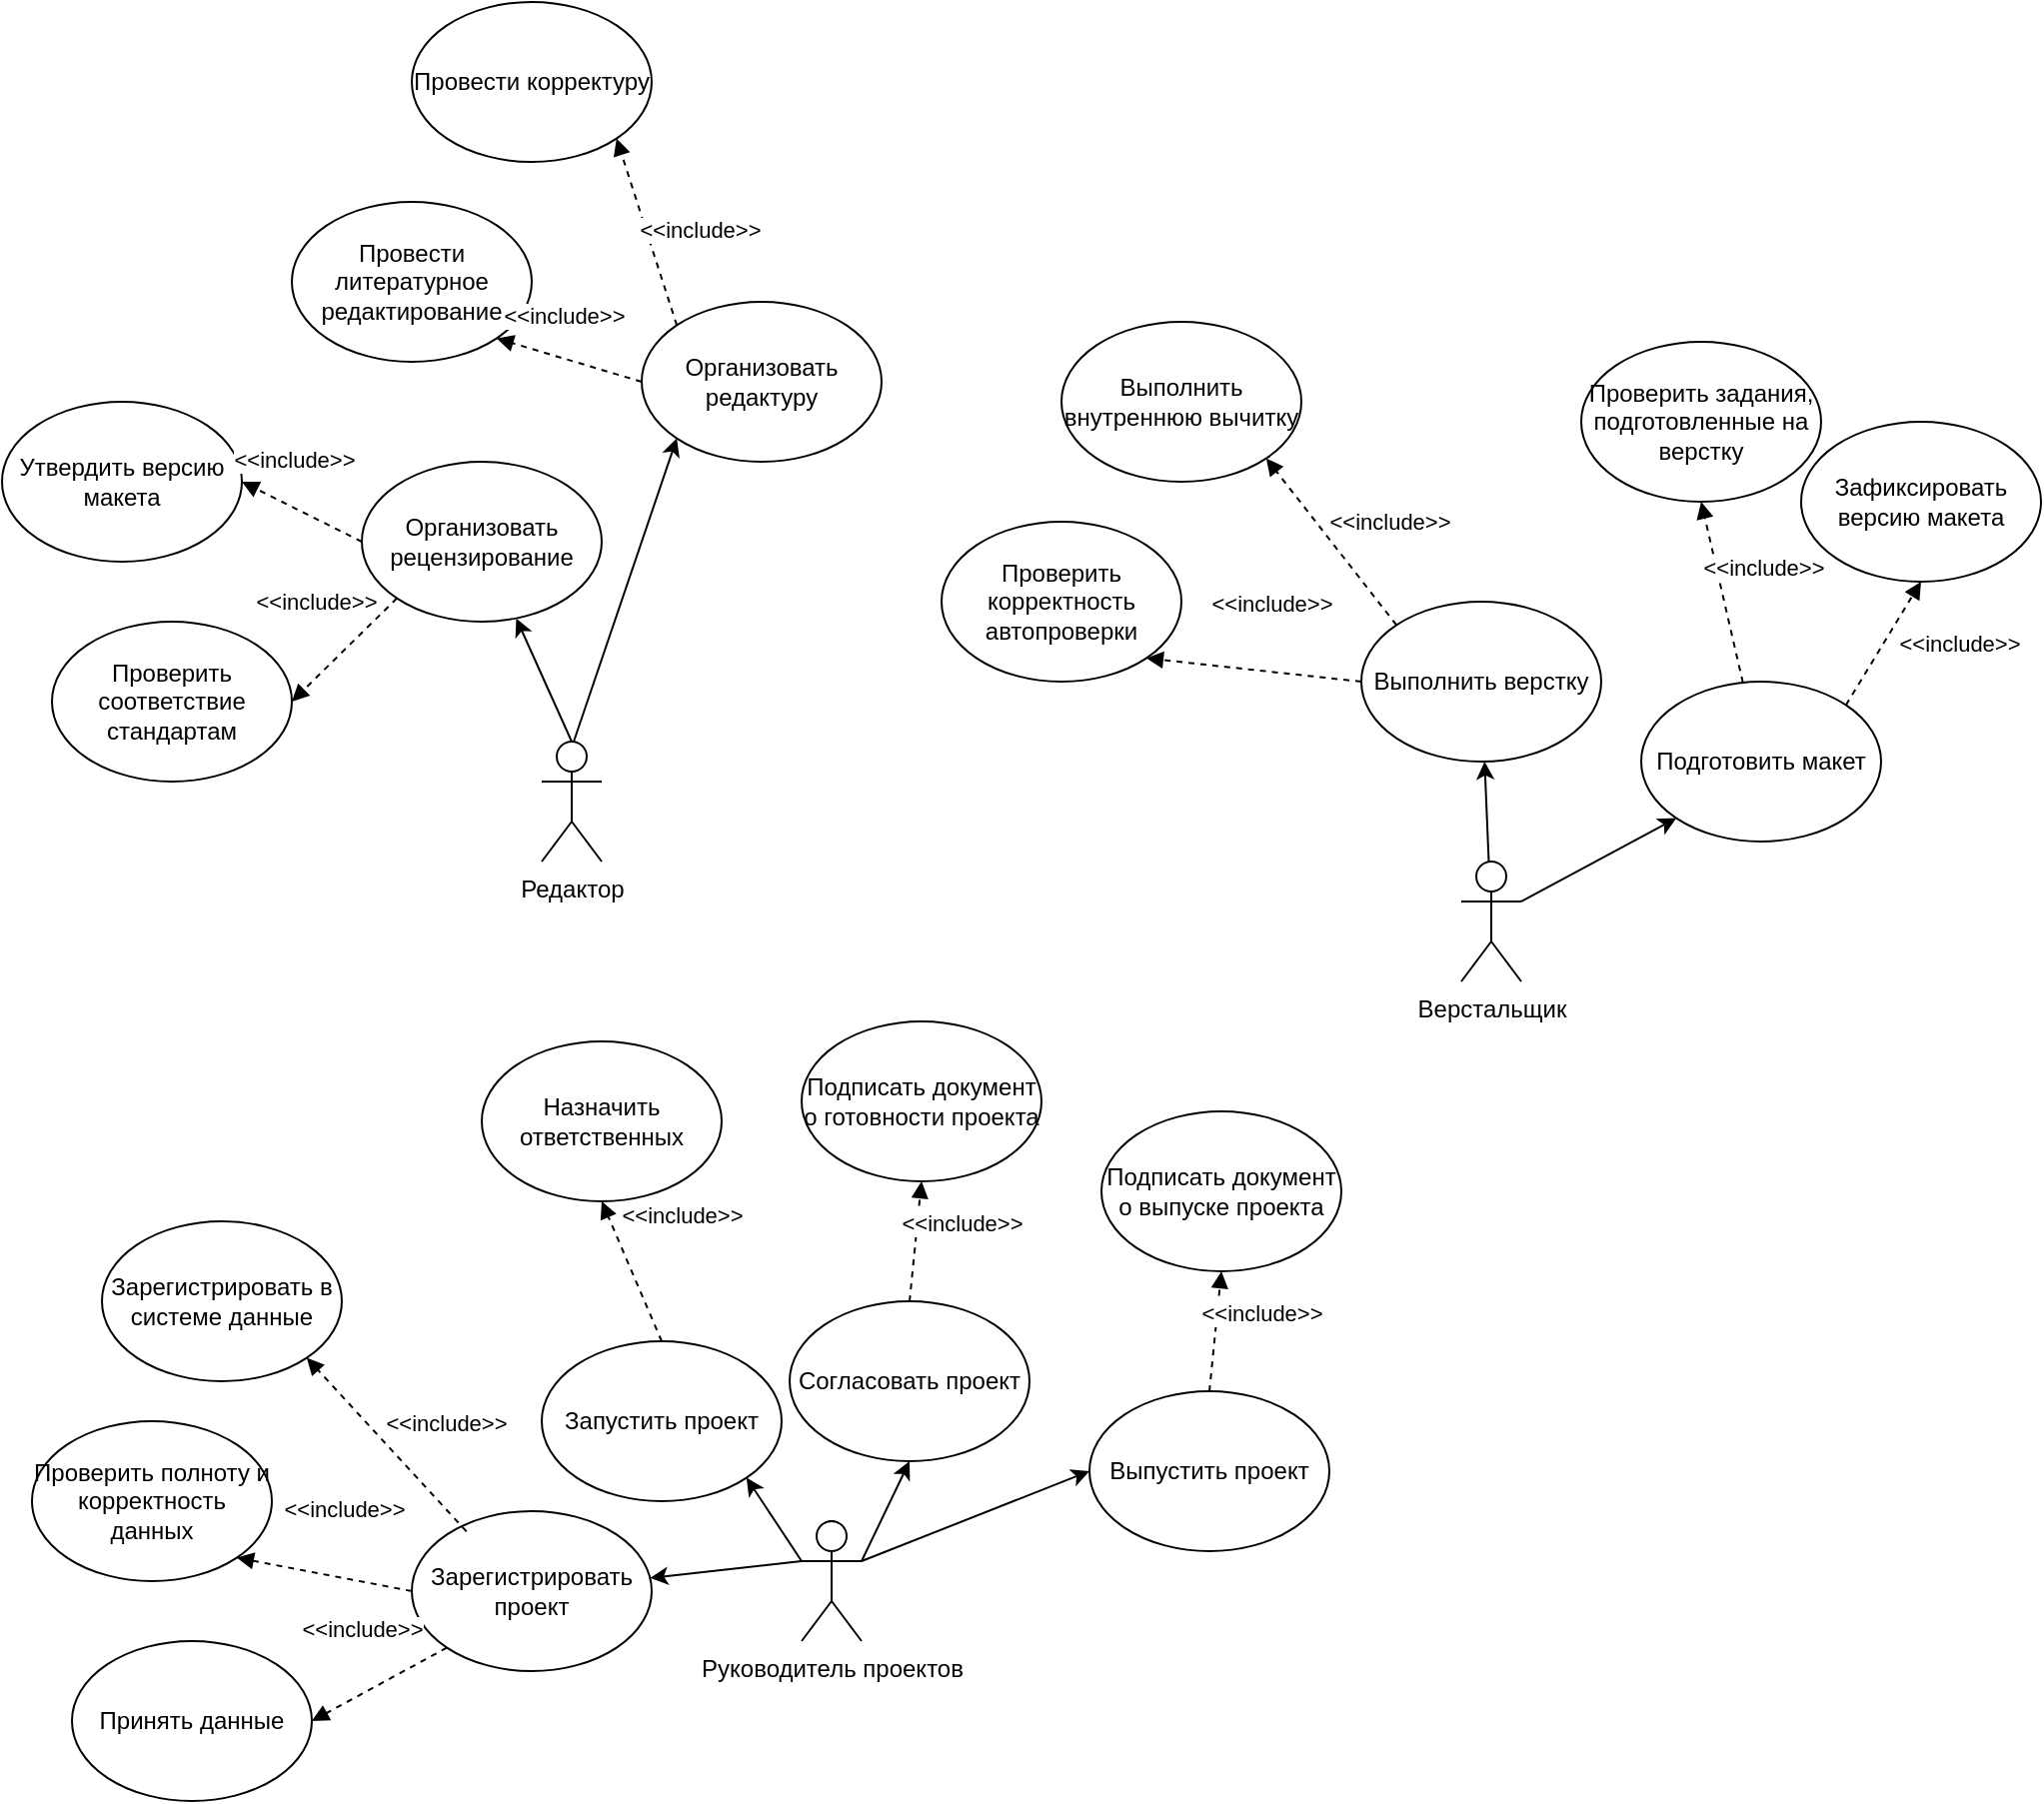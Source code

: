 <mxfile version="28.2.7">
  <diagram name="Страница — 1" id="bEXq31MA50mlBmq4X1hF">
    <mxGraphModel dx="1489" dy="2126" grid="1" gridSize="10" guides="1" tooltips="1" connect="1" arrows="1" fold="1" page="1" pageScale="1" pageWidth="827" pageHeight="1169" math="0" shadow="0">
      <root>
        <mxCell id="0" />
        <mxCell id="1" parent="0" />
        <mxCell id="_rOi5QwThFD7gU0Cutfc-1" value="Редактор" style="shape=umlActor;verticalLabelPosition=bottom;verticalAlign=top;html=1;outlineConnect=0;" vertex="1" parent="1">
          <mxGeometry x="290" y="340" width="30" height="60" as="geometry" />
        </mxCell>
        <mxCell id="_rOi5QwThFD7gU0Cutfc-16" style="rounded=0;orthogonalLoop=1;jettySize=auto;html=1;" edge="1" parent="1" source="_rOi5QwThFD7gU0Cutfc-2" target="_rOi5QwThFD7gU0Cutfc-12">
          <mxGeometry relative="1" as="geometry" />
        </mxCell>
        <mxCell id="_rOi5QwThFD7gU0Cutfc-2" value="Верстальщик" style="shape=umlActor;verticalLabelPosition=bottom;verticalAlign=top;html=1;outlineConnect=0;" vertex="1" parent="1">
          <mxGeometry x="750" y="400" width="30" height="60" as="geometry" />
        </mxCell>
        <mxCell id="_rOi5QwThFD7gU0Cutfc-17" style="rounded=0;orthogonalLoop=1;jettySize=auto;html=1;exitX=1;exitY=0.333;exitDx=0;exitDy=0;exitPerimeter=0;entryX=0.5;entryY=1;entryDx=0;entryDy=0;" edge="1" parent="1" source="_rOi5QwThFD7gU0Cutfc-3" target="_rOi5QwThFD7gU0Cutfc-10">
          <mxGeometry relative="1" as="geometry" />
        </mxCell>
        <mxCell id="_rOi5QwThFD7gU0Cutfc-18" style="rounded=0;orthogonalLoop=1;jettySize=auto;html=1;exitX=0;exitY=0.333;exitDx=0;exitDy=0;exitPerimeter=0;" edge="1" parent="1" source="_rOi5QwThFD7gU0Cutfc-3" target="_rOi5QwThFD7gU0Cutfc-8">
          <mxGeometry relative="1" as="geometry" />
        </mxCell>
        <mxCell id="_rOi5QwThFD7gU0Cutfc-3" value="Руководитель проектов" style="shape=umlActor;verticalLabelPosition=bottom;verticalAlign=top;html=1;outlineConnect=0;" vertex="1" parent="1">
          <mxGeometry x="420" y="730" width="30" height="60" as="geometry" />
        </mxCell>
        <mxCell id="_rOi5QwThFD7gU0Cutfc-8" value="Зарегистрировать проект" style="ellipse;whiteSpace=wrap;html=1;" vertex="1" parent="1">
          <mxGeometry x="225" y="725" width="120" height="80" as="geometry" />
        </mxCell>
        <mxCell id="_rOi5QwThFD7gU0Cutfc-10" value="Согласовать проект" style="ellipse;whiteSpace=wrap;html=1;" vertex="1" parent="1">
          <mxGeometry x="414" y="620" width="120" height="80" as="geometry" />
        </mxCell>
        <mxCell id="_rOi5QwThFD7gU0Cutfc-12" value="Выполнить верстку" style="ellipse;whiteSpace=wrap;html=1;" vertex="1" parent="1">
          <mxGeometry x="700" y="270" width="120" height="80" as="geometry" />
        </mxCell>
        <mxCell id="_rOi5QwThFD7gU0Cutfc-13" value="Принять данные" style="ellipse;whiteSpace=wrap;html=1;" vertex="1" parent="1">
          <mxGeometry x="55" y="790" width="120" height="80" as="geometry" />
        </mxCell>
        <mxCell id="_rOi5QwThFD7gU0Cutfc-21" value="&amp;lt;&amp;lt;include&amp;gt;&amp;gt;" style="html=1;verticalAlign=bottom;endArrow=block;curved=0;rounded=0;exitX=0;exitY=1;exitDx=0;exitDy=0;entryX=1;entryY=0.5;entryDx=0;entryDy=0;dashed=1;" edge="1" parent="1" source="_rOi5QwThFD7gU0Cutfc-8" target="_rOi5QwThFD7gU0Cutfc-13">
          <mxGeometry x="-0.03" y="-21" width="80" relative="1" as="geometry">
            <mxPoint x="350" y="590" as="sourcePoint" />
            <mxPoint x="430" y="590" as="targetPoint" />
            <mxPoint as="offset" />
          </mxGeometry>
        </mxCell>
        <mxCell id="_rOi5QwThFD7gU0Cutfc-22" value="Проверить полноту и корректность данных" style="ellipse;whiteSpace=wrap;html=1;" vertex="1" parent="1">
          <mxGeometry x="35" y="680" width="120" height="80" as="geometry" />
        </mxCell>
        <mxCell id="_rOi5QwThFD7gU0Cutfc-23" value="&amp;lt;&amp;lt;include&amp;gt;&amp;gt;" style="html=1;verticalAlign=bottom;endArrow=block;curved=0;rounded=0;exitX=0;exitY=0.5;exitDx=0;exitDy=0;entryX=1;entryY=1;entryDx=0;entryDy=0;dashed=1;" edge="1" parent="1" target="_rOi5QwThFD7gU0Cutfc-22" source="_rOi5QwThFD7gU0Cutfc-8">
          <mxGeometry x="-0.119" y="-25" width="80" relative="1" as="geometry">
            <mxPoint x="350" y="620" as="sourcePoint" />
            <mxPoint x="510" y="510" as="targetPoint" />
            <mxPoint as="offset" />
          </mxGeometry>
        </mxCell>
        <mxCell id="_rOi5QwThFD7gU0Cutfc-24" value="Зарегистрировать в системе данные" style="ellipse;whiteSpace=wrap;html=1;" vertex="1" parent="1">
          <mxGeometry x="70" y="580" width="120" height="80" as="geometry" />
        </mxCell>
        <mxCell id="_rOi5QwThFD7gU0Cutfc-25" value="&amp;lt;&amp;lt;include&amp;gt;&amp;gt;" style="html=1;verticalAlign=bottom;endArrow=block;curved=0;rounded=0;exitX=0.228;exitY=0.127;exitDx=0;exitDy=0;entryX=1;entryY=1;entryDx=0;entryDy=0;exitPerimeter=0;dashed=1;" edge="1" parent="1" target="_rOi5QwThFD7gU0Cutfc-24" source="_rOi5QwThFD7gU0Cutfc-8">
          <mxGeometry x="-0.321" y="-23" width="80" relative="1" as="geometry">
            <mxPoint x="457" y="660" as="sourcePoint" />
            <mxPoint x="650" y="508" as="targetPoint" />
            <mxPoint as="offset" />
          </mxGeometry>
        </mxCell>
        <mxCell id="_rOi5QwThFD7gU0Cutfc-26" value="Назначить ответственных" style="ellipse;whiteSpace=wrap;html=1;" vertex="1" parent="1">
          <mxGeometry x="260" y="490" width="120" height="80" as="geometry" />
        </mxCell>
        <mxCell id="_rOi5QwThFD7gU0Cutfc-27" value="&amp;lt;&amp;lt;include&amp;gt;&amp;gt;" style="html=1;verticalAlign=bottom;endArrow=block;curved=0;rounded=0;exitX=0.5;exitY=0;exitDx=0;exitDy=0;entryX=0.5;entryY=1;entryDx=0;entryDy=0;dashed=1;" edge="1" parent="1" target="_rOi5QwThFD7gU0Cutfc-26" source="_rOi5QwThFD7gU0Cutfc-75">
          <mxGeometry x="0.2" y="-30" width="80" relative="1" as="geometry">
            <mxPoint x="417" y="612" as="sourcePoint" />
            <mxPoint x="610" y="460" as="targetPoint" />
            <mxPoint as="offset" />
          </mxGeometry>
        </mxCell>
        <mxCell id="_rOi5QwThFD7gU0Cutfc-34" value="Подписать документ о готовности проекта" style="ellipse;whiteSpace=wrap;html=1;" vertex="1" parent="1">
          <mxGeometry x="420" y="480" width="120" height="80" as="geometry" />
        </mxCell>
        <mxCell id="_rOi5QwThFD7gU0Cutfc-35" value="&amp;lt;&amp;lt;include&amp;gt;&amp;gt;" style="html=1;verticalAlign=bottom;endArrow=block;curved=0;rounded=0;exitX=0.5;exitY=0;exitDx=0;exitDy=0;entryX=0.5;entryY=1;entryDx=0;entryDy=0;dashed=1;" edge="1" parent="1" target="_rOi5QwThFD7gU0Cutfc-34" source="_rOi5QwThFD7gU0Cutfc-10">
          <mxGeometry x="0.076" y="-23" width="80" relative="1" as="geometry">
            <mxPoint x="830" y="650" as="sourcePoint" />
            <mxPoint x="1110" y="450" as="targetPoint" />
            <mxPoint as="offset" />
          </mxGeometry>
        </mxCell>
        <mxCell id="_rOi5QwThFD7gU0Cutfc-36" value="Проверить задания, подготовленные&amp;nbsp;на верстку" style="ellipse;whiteSpace=wrap;html=1;" vertex="1" parent="1">
          <mxGeometry x="810" y="140" width="120" height="80" as="geometry" />
        </mxCell>
        <mxCell id="_rOi5QwThFD7gU0Cutfc-37" value="&amp;lt;&amp;lt;include&amp;gt;&amp;gt;" style="html=1;verticalAlign=bottom;endArrow=block;curved=0;rounded=0;entryX=0.5;entryY=1;entryDx=0;entryDy=0;dashed=1;" edge="1" parent="1" target="_rOi5QwThFD7gU0Cutfc-36" source="_rOi5QwThFD7gU0Cutfc-88">
          <mxGeometry x="-0.03" y="-21" width="80" relative="1" as="geometry">
            <mxPoint x="708" y="338" as="sourcePoint" />
            <mxPoint x="850" y="200" as="targetPoint" />
            <mxPoint as="offset" />
          </mxGeometry>
        </mxCell>
        <mxCell id="_rOi5QwThFD7gU0Cutfc-38" value="Проверить корректность автопроверки" style="ellipse;whiteSpace=wrap;html=1;" vertex="1" parent="1">
          <mxGeometry x="490" y="230" width="120" height="80" as="geometry" />
        </mxCell>
        <mxCell id="_rOi5QwThFD7gU0Cutfc-39" value="&amp;lt;&amp;lt;include&amp;gt;&amp;gt;" style="html=1;verticalAlign=bottom;endArrow=block;curved=0;rounded=0;exitX=0;exitY=0.5;exitDx=0;exitDy=0;entryX=1;entryY=1;entryDx=0;entryDy=0;dashed=1;" edge="1" parent="1" target="_rOi5QwThFD7gU0Cutfc-38" source="_rOi5QwThFD7gU0Cutfc-12">
          <mxGeometry x="-0.119" y="-25" width="80" relative="1" as="geometry">
            <mxPoint x="690" y="310" as="sourcePoint" />
            <mxPoint x="930" y="120" as="targetPoint" />
            <mxPoint as="offset" />
          </mxGeometry>
        </mxCell>
        <mxCell id="_rOi5QwThFD7gU0Cutfc-40" value="Выполнить внутреннюю вычитку" style="ellipse;whiteSpace=wrap;html=1;" vertex="1" parent="1">
          <mxGeometry x="550" y="130" width="120" height="80" as="geometry" />
        </mxCell>
        <mxCell id="_rOi5QwThFD7gU0Cutfc-41" value="&amp;lt;&amp;lt;include&amp;gt;&amp;gt;" style="html=1;verticalAlign=bottom;endArrow=block;curved=0;rounded=0;entryX=1;entryY=1;entryDx=0;entryDy=0;exitX=0;exitY=0;exitDx=0;exitDy=0;dashed=1;" edge="1" parent="1" target="_rOi5QwThFD7gU0Cutfc-40" source="_rOi5QwThFD7gU0Cutfc-12">
          <mxGeometry x="-0.321" y="-23" width="80" relative="1" as="geometry">
            <mxPoint x="720" y="280" as="sourcePoint" />
            <mxPoint x="1070" y="118" as="targetPoint" />
            <mxPoint as="offset" />
          </mxGeometry>
        </mxCell>
        <mxCell id="_rOi5QwThFD7gU0Cutfc-42" value="Зафиксировать версию макета" style="ellipse;whiteSpace=wrap;html=1;" vertex="1" parent="1">
          <mxGeometry x="920" y="180" width="120" height="80" as="geometry" />
        </mxCell>
        <mxCell id="_rOi5QwThFD7gU0Cutfc-43" value="&amp;lt;&amp;lt;include&amp;gt;&amp;gt;" style="html=1;verticalAlign=bottom;endArrow=block;curved=0;rounded=0;exitX=1;exitY=0;exitDx=0;exitDy=0;entryX=0.5;entryY=1;entryDx=0;entryDy=0;dashed=1;" edge="1" parent="1" target="_rOi5QwThFD7gU0Cutfc-42" source="_rOi5QwThFD7gU0Cutfc-88">
          <mxGeometry x="0.327" y="-37" width="80" relative="1" as="geometry">
            <mxPoint x="750" y="270" as="sourcePoint" />
            <mxPoint x="1030" y="70" as="targetPoint" />
            <mxPoint as="offset" />
          </mxGeometry>
        </mxCell>
        <mxCell id="_rOi5QwThFD7gU0Cutfc-54" style="rounded=0;orthogonalLoop=1;jettySize=auto;html=1;exitX=0.5;exitY=0;exitDx=0;exitDy=0;exitPerimeter=0;" edge="1" parent="1" target="_rOi5QwThFD7gU0Cutfc-55" source="_rOi5QwThFD7gU0Cutfc-1">
          <mxGeometry relative="1" as="geometry">
            <mxPoint x="299" y="340" as="sourcePoint" />
          </mxGeometry>
        </mxCell>
        <mxCell id="_rOi5QwThFD7gU0Cutfc-55" value="Организовать рецензирование" style="ellipse;whiteSpace=wrap;html=1;" vertex="1" parent="1">
          <mxGeometry x="200" y="200" width="120" height="80" as="geometry" />
        </mxCell>
        <mxCell id="_rOi5QwThFD7gU0Cutfc-56" value="Проверить соответствие стандартам" style="ellipse;whiteSpace=wrap;html=1;" vertex="1" parent="1">
          <mxGeometry x="45" y="280" width="120" height="80" as="geometry" />
        </mxCell>
        <mxCell id="_rOi5QwThFD7gU0Cutfc-57" value="&amp;lt;&amp;lt;include&amp;gt;&amp;gt;" style="html=1;verticalAlign=bottom;endArrow=block;curved=0;rounded=0;exitX=0;exitY=1;exitDx=0;exitDy=0;entryX=1;entryY=0.5;entryDx=0;entryDy=0;dashed=1;" edge="1" parent="1" source="_rOi5QwThFD7gU0Cutfc-55" target="_rOi5QwThFD7gU0Cutfc-56">
          <mxGeometry x="-0.03" y="-21" width="80" relative="1" as="geometry">
            <mxPoint x="243" y="278" as="sourcePoint" />
            <mxPoint x="385" y="140" as="targetPoint" />
            <mxPoint as="offset" />
          </mxGeometry>
        </mxCell>
        <mxCell id="_rOi5QwThFD7gU0Cutfc-62" value="Утвердить версию макета" style="ellipse;whiteSpace=wrap;html=1;" vertex="1" parent="1">
          <mxGeometry x="20" y="170" width="120" height="80" as="geometry" />
        </mxCell>
        <mxCell id="_rOi5QwThFD7gU0Cutfc-63" value="&amp;lt;&amp;lt;include&amp;gt;&amp;gt;" style="html=1;verticalAlign=bottom;endArrow=block;curved=0;rounded=0;exitX=0;exitY=0.5;exitDx=0;exitDy=0;entryX=1;entryY=0.5;entryDx=0;entryDy=0;dashed=1;" edge="1" parent="1" source="_rOi5QwThFD7gU0Cutfc-55" target="_rOi5QwThFD7gU0Cutfc-62">
          <mxGeometry x="0.323" y="-13" width="80" relative="1" as="geometry">
            <mxPoint x="285" y="210" as="sourcePoint" />
            <mxPoint x="565" y="10" as="targetPoint" />
            <mxPoint as="offset" />
          </mxGeometry>
        </mxCell>
        <mxCell id="_rOi5QwThFD7gU0Cutfc-67" style="rounded=0;orthogonalLoop=1;jettySize=auto;html=1;entryX=0;entryY=0.5;entryDx=0;entryDy=0;" edge="1" parent="1" target="_rOi5QwThFD7gU0Cutfc-68">
          <mxGeometry relative="1" as="geometry">
            <mxPoint x="450" y="750" as="sourcePoint" />
          </mxGeometry>
        </mxCell>
        <mxCell id="_rOi5QwThFD7gU0Cutfc-68" value="Выпустить проект" style="ellipse;whiteSpace=wrap;html=1;" vertex="1" parent="1">
          <mxGeometry x="564" y="665" width="120" height="80" as="geometry" />
        </mxCell>
        <mxCell id="_rOi5QwThFD7gU0Cutfc-69" value="Подписать документ о выпуске проекта" style="ellipse;whiteSpace=wrap;html=1;" vertex="1" parent="1">
          <mxGeometry x="570" y="525" width="120" height="80" as="geometry" />
        </mxCell>
        <mxCell id="_rOi5QwThFD7gU0Cutfc-70" value="&amp;lt;&amp;lt;include&amp;gt;&amp;gt;" style="html=1;verticalAlign=bottom;endArrow=block;curved=0;rounded=0;exitX=0.5;exitY=0;exitDx=0;exitDy=0;entryX=0.5;entryY=1;entryDx=0;entryDy=0;dashed=1;" edge="1" parent="1" source="_rOi5QwThFD7gU0Cutfc-68" target="_rOi5QwThFD7gU0Cutfc-69">
          <mxGeometry x="0.076" y="-23" width="80" relative="1" as="geometry">
            <mxPoint x="980" y="695" as="sourcePoint" />
            <mxPoint x="1260" y="495" as="targetPoint" />
            <mxPoint as="offset" />
          </mxGeometry>
        </mxCell>
        <mxCell id="_rOi5QwThFD7gU0Cutfc-75" value="Запустить проект" style="ellipse;whiteSpace=wrap;html=1;" vertex="1" parent="1">
          <mxGeometry x="290" y="640" width="120" height="80" as="geometry" />
        </mxCell>
        <mxCell id="_rOi5QwThFD7gU0Cutfc-76" style="rounded=0;orthogonalLoop=1;jettySize=auto;html=1;exitX=0;exitY=0.333;exitDx=0;exitDy=0;exitPerimeter=0;entryX=1;entryY=1;entryDx=0;entryDy=0;" edge="1" parent="1" source="_rOi5QwThFD7gU0Cutfc-3" target="_rOi5QwThFD7gU0Cutfc-75">
          <mxGeometry relative="1" as="geometry">
            <mxPoint x="456" y="750" as="sourcePoint" />
            <mxPoint x="380" y="759" as="targetPoint" />
          </mxGeometry>
        </mxCell>
        <mxCell id="_rOi5QwThFD7gU0Cutfc-77" value="Организовать редактуру" style="ellipse;whiteSpace=wrap;html=1;" vertex="1" parent="1">
          <mxGeometry x="340" y="120" width="120" height="80" as="geometry" />
        </mxCell>
        <mxCell id="_rOi5QwThFD7gU0Cutfc-79" style="rounded=0;orthogonalLoop=1;jettySize=auto;html=1;entryX=0;entryY=1;entryDx=0;entryDy=0;" edge="1" parent="1" target="_rOi5QwThFD7gU0Cutfc-77">
          <mxGeometry relative="1" as="geometry">
            <mxPoint x="306" y="340" as="sourcePoint" />
            <mxPoint x="300" y="300" as="targetPoint" />
          </mxGeometry>
        </mxCell>
        <mxCell id="_rOi5QwThFD7gU0Cutfc-80" value="Провести литературное редактирование" style="ellipse;whiteSpace=wrap;html=1;" vertex="1" parent="1">
          <mxGeometry x="165" y="70" width="120" height="80" as="geometry" />
        </mxCell>
        <mxCell id="_rOi5QwThFD7gU0Cutfc-81" value="&amp;lt;&amp;lt;include&amp;gt;&amp;gt;" style="html=1;verticalAlign=bottom;endArrow=block;curved=0;rounded=0;exitX=0;exitY=0.5;exitDx=0;exitDy=0;entryX=1;entryY=1;entryDx=0;entryDy=0;dashed=1;" edge="1" parent="1" target="_rOi5QwThFD7gU0Cutfc-80" source="_rOi5QwThFD7gU0Cutfc-77">
          <mxGeometry x="0.156" y="-12" width="80" relative="1" as="geometry">
            <mxPoint x="365" y="160" as="sourcePoint" />
            <mxPoint x="605" y="-40" as="targetPoint" />
            <mxPoint as="offset" />
          </mxGeometry>
        </mxCell>
        <mxCell id="_rOi5QwThFD7gU0Cutfc-82" value="Провести корректуру" style="ellipse;whiteSpace=wrap;html=1;" vertex="1" parent="1">
          <mxGeometry x="225" y="-30" width="120" height="80" as="geometry" />
        </mxCell>
        <mxCell id="_rOi5QwThFD7gU0Cutfc-83" value="&amp;lt;&amp;lt;include&amp;gt;&amp;gt;" style="html=1;verticalAlign=bottom;endArrow=block;curved=0;rounded=0;entryX=1;entryY=1;entryDx=0;entryDy=0;exitX=0;exitY=0;exitDx=0;exitDy=0;dashed=1;" edge="1" parent="1" target="_rOi5QwThFD7gU0Cutfc-82" source="_rOi5QwThFD7gU0Cutfc-77">
          <mxGeometry x="-0.321" y="-23" width="80" relative="1" as="geometry">
            <mxPoint x="383" y="132" as="sourcePoint" />
            <mxPoint x="745" y="-42" as="targetPoint" />
            <mxPoint as="offset" />
          </mxGeometry>
        </mxCell>
        <mxCell id="_rOi5QwThFD7gU0Cutfc-88" value="Подготовить макет" style="ellipse;whiteSpace=wrap;html=1;" vertex="1" parent="1">
          <mxGeometry x="840" y="310" width="120" height="80" as="geometry" />
        </mxCell>
        <mxCell id="_rOi5QwThFD7gU0Cutfc-89" style="rounded=0;orthogonalLoop=1;jettySize=auto;html=1;entryX=0;entryY=1;entryDx=0;entryDy=0;exitX=1;exitY=0.333;exitDx=0;exitDy=0;exitPerimeter=0;" edge="1" parent="1" source="_rOi5QwThFD7gU0Cutfc-2" target="_rOi5QwThFD7gU0Cutfc-88">
          <mxGeometry relative="1" as="geometry">
            <mxPoint x="763" y="420" as="sourcePoint" />
            <mxPoint x="760" y="370" as="targetPoint" />
          </mxGeometry>
        </mxCell>
      </root>
    </mxGraphModel>
  </diagram>
</mxfile>
